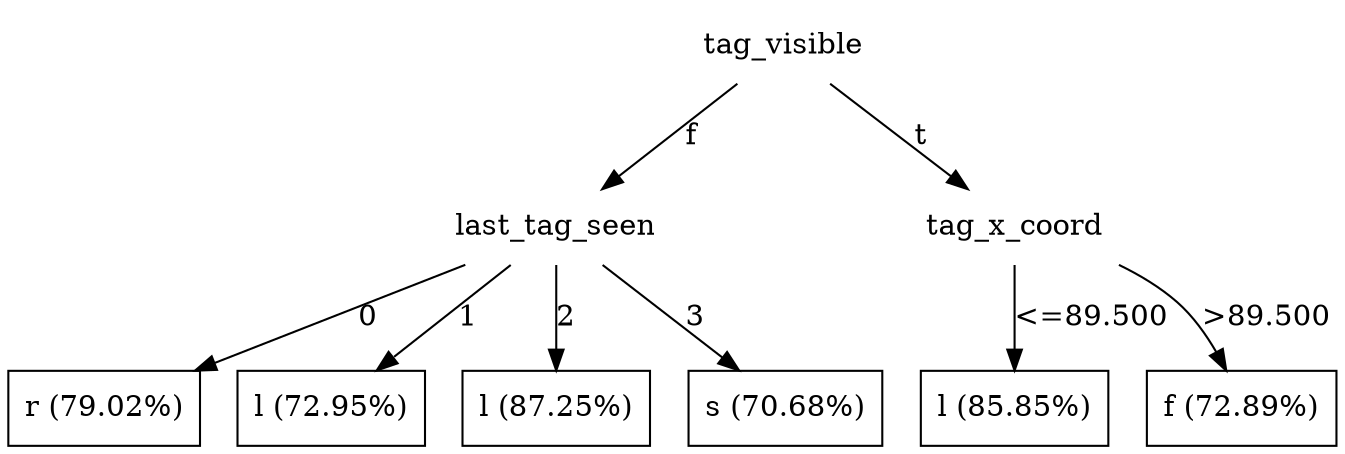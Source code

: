 digraph G {
n [ shape=plaintext label="tag_visible"]
n -> nA [ label="f" ]
nA [ shape=plaintext label="last_tag_seen"]
nA -> nAA [ label="0" ]
nAA [ shape=box label="r (79.02%)"]
nA -> nAB [ label="1" ]
nAB [ shape=box label="l (72.95%)"]
nA -> nAC [ label="2" ]
nAC [ shape=box label="l (87.25%)"]
nA -> nAD [ label="3" ]
nAD [ shape=box label="s (70.68%)"]
n -> nB [ label="t" ]
nB [ shape=plaintext label="tag_x_coord"]
nB -> nBA [ label="<=89.500" ]
nBA [ shape=box label="l (85.85%)"]
nB -> nBB [ label=">89.500" ]
nBB [ shape=box label="f (72.89%)"]
}
